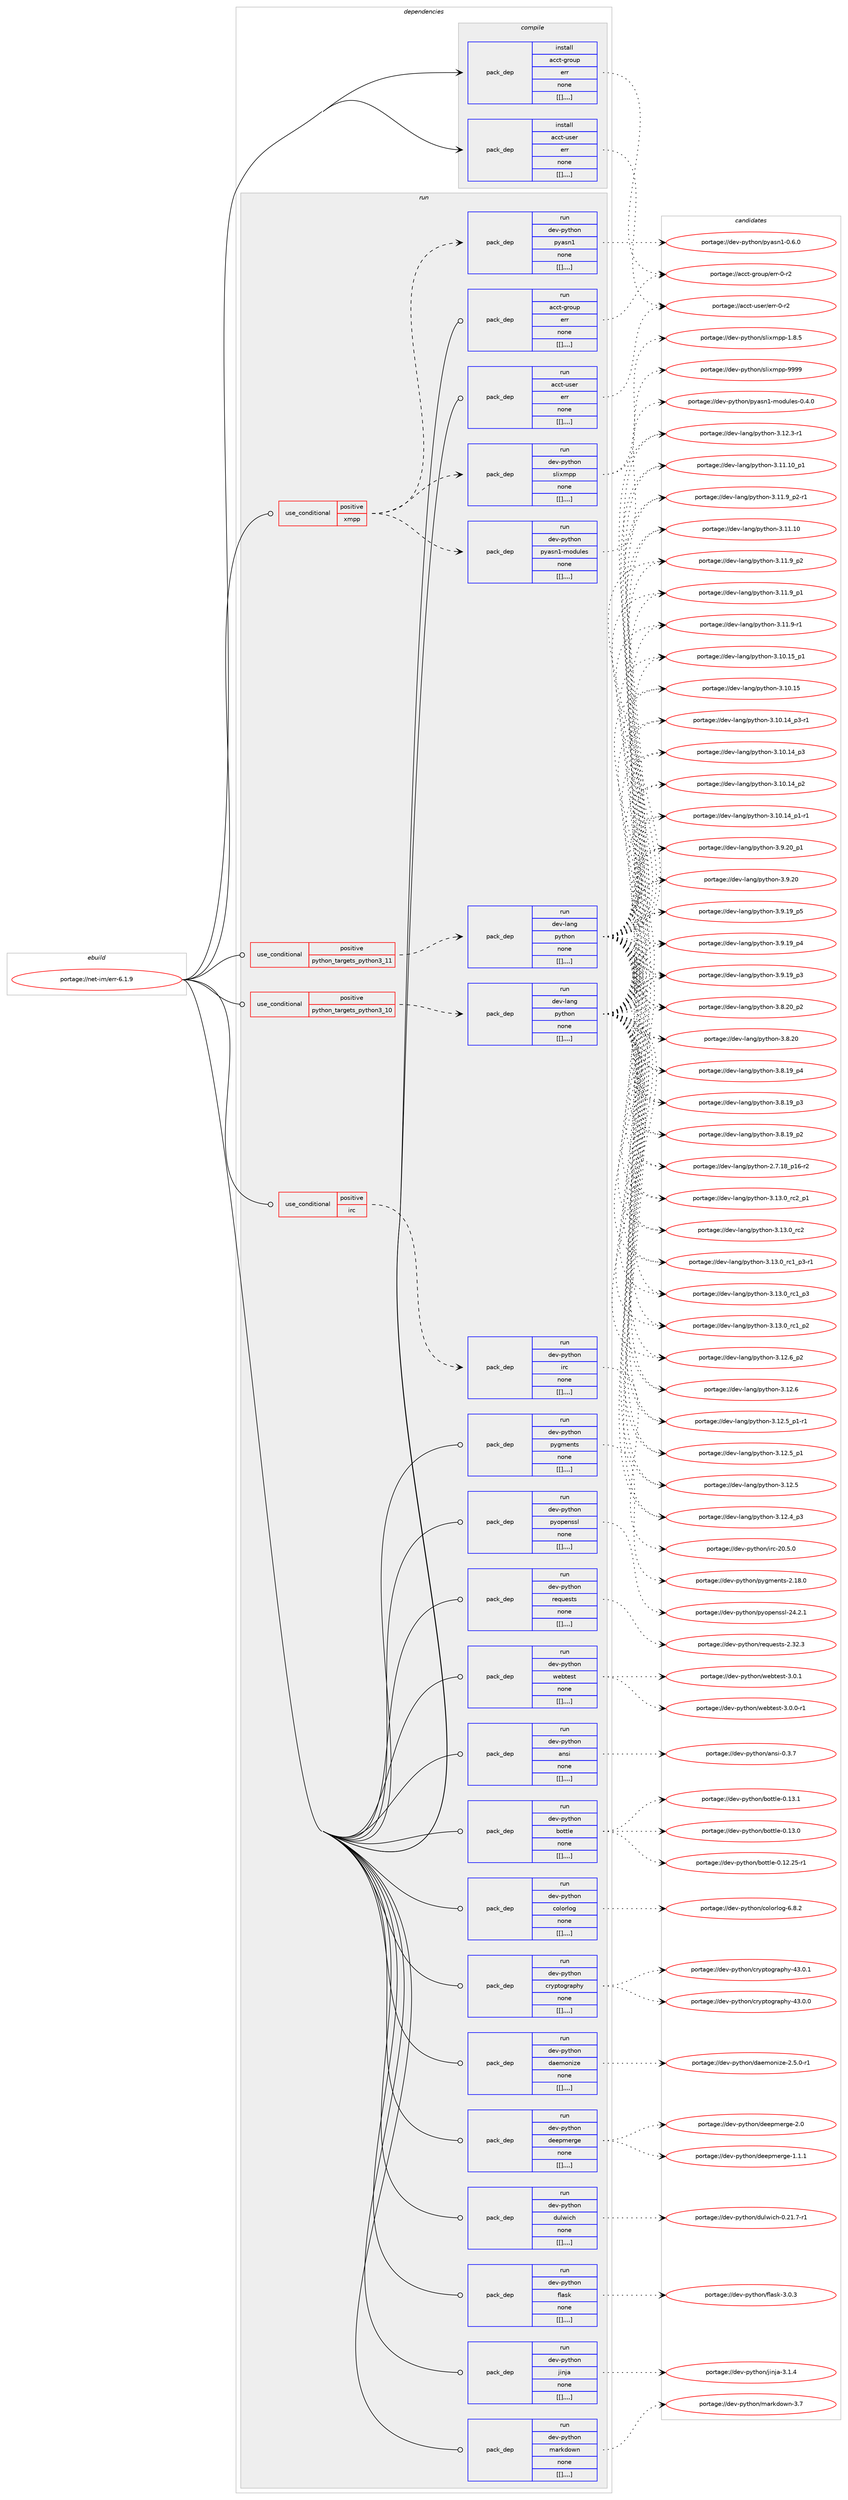 digraph prolog {

# *************
# Graph options
# *************

newrank=true;
concentrate=true;
compound=true;
graph [rankdir=LR,fontname=Helvetica,fontsize=10,ranksep=1.5];#, ranksep=2.5, nodesep=0.2];
edge  [arrowhead=vee];
node  [fontname=Helvetica,fontsize=10];

# **********
# The ebuild
# **********

subgraph cluster_leftcol {
color=gray;
label=<<i>ebuild</i>>;
id [label="portage://net-im/err-6.1.9", color=red, width=4, href="../net-im/err-6.1.9.svg"];
}

# ****************
# The dependencies
# ****************

subgraph cluster_midcol {
color=gray;
label=<<i>dependencies</i>>;
subgraph cluster_compile {
fillcolor="#eeeeee";
style=filled;
label=<<i>compile</i>>;
subgraph pack264727 {
dependency363068 [label=<<TABLE BORDER="0" CELLBORDER="1" CELLSPACING="0" CELLPADDING="4" WIDTH="220"><TR><TD ROWSPAN="6" CELLPADDING="30">pack_dep</TD></TR><TR><TD WIDTH="110">install</TD></TR><TR><TD>acct-group</TD></TR><TR><TD>err</TD></TR><TR><TD>none</TD></TR><TR><TD>[[],,,,]</TD></TR></TABLE>>, shape=none, color=blue];
}
id:e -> dependency363068:w [weight=20,style="solid",arrowhead="vee"];
subgraph pack264728 {
dependency363069 [label=<<TABLE BORDER="0" CELLBORDER="1" CELLSPACING="0" CELLPADDING="4" WIDTH="220"><TR><TD ROWSPAN="6" CELLPADDING="30">pack_dep</TD></TR><TR><TD WIDTH="110">install</TD></TR><TR><TD>acct-user</TD></TR><TR><TD>err</TD></TR><TR><TD>none</TD></TR><TR><TD>[[],,,,]</TD></TR></TABLE>>, shape=none, color=blue];
}
id:e -> dependency363069:w [weight=20,style="solid",arrowhead="vee"];
}
subgraph cluster_compileandrun {
fillcolor="#eeeeee";
style=filled;
label=<<i>compile and run</i>>;
}
subgraph cluster_run {
fillcolor="#eeeeee";
style=filled;
label=<<i>run</i>>;
subgraph cond95701 {
dependency363070 [label=<<TABLE BORDER="0" CELLBORDER="1" CELLSPACING="0" CELLPADDING="4"><TR><TD ROWSPAN="3" CELLPADDING="10">use_conditional</TD></TR><TR><TD>positive</TD></TR><TR><TD>irc</TD></TR></TABLE>>, shape=none, color=red];
subgraph pack264729 {
dependency363071 [label=<<TABLE BORDER="0" CELLBORDER="1" CELLSPACING="0" CELLPADDING="4" WIDTH="220"><TR><TD ROWSPAN="6" CELLPADDING="30">pack_dep</TD></TR><TR><TD WIDTH="110">run</TD></TR><TR><TD>dev-python</TD></TR><TR><TD>irc</TD></TR><TR><TD>none</TD></TR><TR><TD>[[],,,,]</TD></TR></TABLE>>, shape=none, color=blue];
}
dependency363070:e -> dependency363071:w [weight=20,style="dashed",arrowhead="vee"];
}
id:e -> dependency363070:w [weight=20,style="solid",arrowhead="odot"];
subgraph cond95702 {
dependency363072 [label=<<TABLE BORDER="0" CELLBORDER="1" CELLSPACING="0" CELLPADDING="4"><TR><TD ROWSPAN="3" CELLPADDING="10">use_conditional</TD></TR><TR><TD>positive</TD></TR><TR><TD>python_targets_python3_10</TD></TR></TABLE>>, shape=none, color=red];
subgraph pack264730 {
dependency363073 [label=<<TABLE BORDER="0" CELLBORDER="1" CELLSPACING="0" CELLPADDING="4" WIDTH="220"><TR><TD ROWSPAN="6" CELLPADDING="30">pack_dep</TD></TR><TR><TD WIDTH="110">run</TD></TR><TR><TD>dev-lang</TD></TR><TR><TD>python</TD></TR><TR><TD>none</TD></TR><TR><TD>[[],,,,]</TD></TR></TABLE>>, shape=none, color=blue];
}
dependency363072:e -> dependency363073:w [weight=20,style="dashed",arrowhead="vee"];
}
id:e -> dependency363072:w [weight=20,style="solid",arrowhead="odot"];
subgraph cond95703 {
dependency363074 [label=<<TABLE BORDER="0" CELLBORDER="1" CELLSPACING="0" CELLPADDING="4"><TR><TD ROWSPAN="3" CELLPADDING="10">use_conditional</TD></TR><TR><TD>positive</TD></TR><TR><TD>python_targets_python3_11</TD></TR></TABLE>>, shape=none, color=red];
subgraph pack264731 {
dependency363075 [label=<<TABLE BORDER="0" CELLBORDER="1" CELLSPACING="0" CELLPADDING="4" WIDTH="220"><TR><TD ROWSPAN="6" CELLPADDING="30">pack_dep</TD></TR><TR><TD WIDTH="110">run</TD></TR><TR><TD>dev-lang</TD></TR><TR><TD>python</TD></TR><TR><TD>none</TD></TR><TR><TD>[[],,,,]</TD></TR></TABLE>>, shape=none, color=blue];
}
dependency363074:e -> dependency363075:w [weight=20,style="dashed",arrowhead="vee"];
}
id:e -> dependency363074:w [weight=20,style="solid",arrowhead="odot"];
subgraph cond95704 {
dependency363076 [label=<<TABLE BORDER="0" CELLBORDER="1" CELLSPACING="0" CELLPADDING="4"><TR><TD ROWSPAN="3" CELLPADDING="10">use_conditional</TD></TR><TR><TD>positive</TD></TR><TR><TD>xmpp</TD></TR></TABLE>>, shape=none, color=red];
subgraph pack264732 {
dependency363077 [label=<<TABLE BORDER="0" CELLBORDER="1" CELLSPACING="0" CELLPADDING="4" WIDTH="220"><TR><TD ROWSPAN="6" CELLPADDING="30">pack_dep</TD></TR><TR><TD WIDTH="110">run</TD></TR><TR><TD>dev-python</TD></TR><TR><TD>pyasn1</TD></TR><TR><TD>none</TD></TR><TR><TD>[[],,,,]</TD></TR></TABLE>>, shape=none, color=blue];
}
dependency363076:e -> dependency363077:w [weight=20,style="dashed",arrowhead="vee"];
subgraph pack264733 {
dependency363078 [label=<<TABLE BORDER="0" CELLBORDER="1" CELLSPACING="0" CELLPADDING="4" WIDTH="220"><TR><TD ROWSPAN="6" CELLPADDING="30">pack_dep</TD></TR><TR><TD WIDTH="110">run</TD></TR><TR><TD>dev-python</TD></TR><TR><TD>pyasn1-modules</TD></TR><TR><TD>none</TD></TR><TR><TD>[[],,,,]</TD></TR></TABLE>>, shape=none, color=blue];
}
dependency363076:e -> dependency363078:w [weight=20,style="dashed",arrowhead="vee"];
subgraph pack264734 {
dependency363079 [label=<<TABLE BORDER="0" CELLBORDER="1" CELLSPACING="0" CELLPADDING="4" WIDTH="220"><TR><TD ROWSPAN="6" CELLPADDING="30">pack_dep</TD></TR><TR><TD WIDTH="110">run</TD></TR><TR><TD>dev-python</TD></TR><TR><TD>slixmpp</TD></TR><TR><TD>none</TD></TR><TR><TD>[[],,,,]</TD></TR></TABLE>>, shape=none, color=blue];
}
dependency363076:e -> dependency363079:w [weight=20,style="dashed",arrowhead="vee"];
}
id:e -> dependency363076:w [weight=20,style="solid",arrowhead="odot"];
subgraph pack264735 {
dependency363080 [label=<<TABLE BORDER="0" CELLBORDER="1" CELLSPACING="0" CELLPADDING="4" WIDTH="220"><TR><TD ROWSPAN="6" CELLPADDING="30">pack_dep</TD></TR><TR><TD WIDTH="110">run</TD></TR><TR><TD>acct-group</TD></TR><TR><TD>err</TD></TR><TR><TD>none</TD></TR><TR><TD>[[],,,,]</TD></TR></TABLE>>, shape=none, color=blue];
}
id:e -> dependency363080:w [weight=20,style="solid",arrowhead="odot"];
subgraph pack264736 {
dependency363081 [label=<<TABLE BORDER="0" CELLBORDER="1" CELLSPACING="0" CELLPADDING="4" WIDTH="220"><TR><TD ROWSPAN="6" CELLPADDING="30">pack_dep</TD></TR><TR><TD WIDTH="110">run</TD></TR><TR><TD>acct-user</TD></TR><TR><TD>err</TD></TR><TR><TD>none</TD></TR><TR><TD>[[],,,,]</TD></TR></TABLE>>, shape=none, color=blue];
}
id:e -> dependency363081:w [weight=20,style="solid",arrowhead="odot"];
subgraph pack264737 {
dependency363082 [label=<<TABLE BORDER="0" CELLBORDER="1" CELLSPACING="0" CELLPADDING="4" WIDTH="220"><TR><TD ROWSPAN="6" CELLPADDING="30">pack_dep</TD></TR><TR><TD WIDTH="110">run</TD></TR><TR><TD>dev-python</TD></TR><TR><TD>ansi</TD></TR><TR><TD>none</TD></TR><TR><TD>[[],,,,]</TD></TR></TABLE>>, shape=none, color=blue];
}
id:e -> dependency363082:w [weight=20,style="solid",arrowhead="odot"];
subgraph pack264738 {
dependency363083 [label=<<TABLE BORDER="0" CELLBORDER="1" CELLSPACING="0" CELLPADDING="4" WIDTH="220"><TR><TD ROWSPAN="6" CELLPADDING="30">pack_dep</TD></TR><TR><TD WIDTH="110">run</TD></TR><TR><TD>dev-python</TD></TR><TR><TD>bottle</TD></TR><TR><TD>none</TD></TR><TR><TD>[[],,,,]</TD></TR></TABLE>>, shape=none, color=blue];
}
id:e -> dependency363083:w [weight=20,style="solid",arrowhead="odot"];
subgraph pack264739 {
dependency363084 [label=<<TABLE BORDER="0" CELLBORDER="1" CELLSPACING="0" CELLPADDING="4" WIDTH="220"><TR><TD ROWSPAN="6" CELLPADDING="30">pack_dep</TD></TR><TR><TD WIDTH="110">run</TD></TR><TR><TD>dev-python</TD></TR><TR><TD>colorlog</TD></TR><TR><TD>none</TD></TR><TR><TD>[[],,,,]</TD></TR></TABLE>>, shape=none, color=blue];
}
id:e -> dependency363084:w [weight=20,style="solid",arrowhead="odot"];
subgraph pack264740 {
dependency363085 [label=<<TABLE BORDER="0" CELLBORDER="1" CELLSPACING="0" CELLPADDING="4" WIDTH="220"><TR><TD ROWSPAN="6" CELLPADDING="30">pack_dep</TD></TR><TR><TD WIDTH="110">run</TD></TR><TR><TD>dev-python</TD></TR><TR><TD>cryptography</TD></TR><TR><TD>none</TD></TR><TR><TD>[[],,,,]</TD></TR></TABLE>>, shape=none, color=blue];
}
id:e -> dependency363085:w [weight=20,style="solid",arrowhead="odot"];
subgraph pack264741 {
dependency363086 [label=<<TABLE BORDER="0" CELLBORDER="1" CELLSPACING="0" CELLPADDING="4" WIDTH="220"><TR><TD ROWSPAN="6" CELLPADDING="30">pack_dep</TD></TR><TR><TD WIDTH="110">run</TD></TR><TR><TD>dev-python</TD></TR><TR><TD>daemonize</TD></TR><TR><TD>none</TD></TR><TR><TD>[[],,,,]</TD></TR></TABLE>>, shape=none, color=blue];
}
id:e -> dependency363086:w [weight=20,style="solid",arrowhead="odot"];
subgraph pack264742 {
dependency363087 [label=<<TABLE BORDER="0" CELLBORDER="1" CELLSPACING="0" CELLPADDING="4" WIDTH="220"><TR><TD ROWSPAN="6" CELLPADDING="30">pack_dep</TD></TR><TR><TD WIDTH="110">run</TD></TR><TR><TD>dev-python</TD></TR><TR><TD>deepmerge</TD></TR><TR><TD>none</TD></TR><TR><TD>[[],,,,]</TD></TR></TABLE>>, shape=none, color=blue];
}
id:e -> dependency363087:w [weight=20,style="solid",arrowhead="odot"];
subgraph pack264743 {
dependency363088 [label=<<TABLE BORDER="0" CELLBORDER="1" CELLSPACING="0" CELLPADDING="4" WIDTH="220"><TR><TD ROWSPAN="6" CELLPADDING="30">pack_dep</TD></TR><TR><TD WIDTH="110">run</TD></TR><TR><TD>dev-python</TD></TR><TR><TD>dulwich</TD></TR><TR><TD>none</TD></TR><TR><TD>[[],,,,]</TD></TR></TABLE>>, shape=none, color=blue];
}
id:e -> dependency363088:w [weight=20,style="solid",arrowhead="odot"];
subgraph pack264744 {
dependency363089 [label=<<TABLE BORDER="0" CELLBORDER="1" CELLSPACING="0" CELLPADDING="4" WIDTH="220"><TR><TD ROWSPAN="6" CELLPADDING="30">pack_dep</TD></TR><TR><TD WIDTH="110">run</TD></TR><TR><TD>dev-python</TD></TR><TR><TD>flask</TD></TR><TR><TD>none</TD></TR><TR><TD>[[],,,,]</TD></TR></TABLE>>, shape=none, color=blue];
}
id:e -> dependency363089:w [weight=20,style="solid",arrowhead="odot"];
subgraph pack264745 {
dependency363090 [label=<<TABLE BORDER="0" CELLBORDER="1" CELLSPACING="0" CELLPADDING="4" WIDTH="220"><TR><TD ROWSPAN="6" CELLPADDING="30">pack_dep</TD></TR><TR><TD WIDTH="110">run</TD></TR><TR><TD>dev-python</TD></TR><TR><TD>jinja</TD></TR><TR><TD>none</TD></TR><TR><TD>[[],,,,]</TD></TR></TABLE>>, shape=none, color=blue];
}
id:e -> dependency363090:w [weight=20,style="solid",arrowhead="odot"];
subgraph pack264746 {
dependency363091 [label=<<TABLE BORDER="0" CELLBORDER="1" CELLSPACING="0" CELLPADDING="4" WIDTH="220"><TR><TD ROWSPAN="6" CELLPADDING="30">pack_dep</TD></TR><TR><TD WIDTH="110">run</TD></TR><TR><TD>dev-python</TD></TR><TR><TD>markdown</TD></TR><TR><TD>none</TD></TR><TR><TD>[[],,,,]</TD></TR></TABLE>>, shape=none, color=blue];
}
id:e -> dependency363091:w [weight=20,style="solid",arrowhead="odot"];
subgraph pack264747 {
dependency363092 [label=<<TABLE BORDER="0" CELLBORDER="1" CELLSPACING="0" CELLPADDING="4" WIDTH="220"><TR><TD ROWSPAN="6" CELLPADDING="30">pack_dep</TD></TR><TR><TD WIDTH="110">run</TD></TR><TR><TD>dev-python</TD></TR><TR><TD>pygments</TD></TR><TR><TD>none</TD></TR><TR><TD>[[],,,,]</TD></TR></TABLE>>, shape=none, color=blue];
}
id:e -> dependency363092:w [weight=20,style="solid",arrowhead="odot"];
subgraph pack264748 {
dependency363093 [label=<<TABLE BORDER="0" CELLBORDER="1" CELLSPACING="0" CELLPADDING="4" WIDTH="220"><TR><TD ROWSPAN="6" CELLPADDING="30">pack_dep</TD></TR><TR><TD WIDTH="110">run</TD></TR><TR><TD>dev-python</TD></TR><TR><TD>pyopenssl</TD></TR><TR><TD>none</TD></TR><TR><TD>[[],,,,]</TD></TR></TABLE>>, shape=none, color=blue];
}
id:e -> dependency363093:w [weight=20,style="solid",arrowhead="odot"];
subgraph pack264749 {
dependency363094 [label=<<TABLE BORDER="0" CELLBORDER="1" CELLSPACING="0" CELLPADDING="4" WIDTH="220"><TR><TD ROWSPAN="6" CELLPADDING="30">pack_dep</TD></TR><TR><TD WIDTH="110">run</TD></TR><TR><TD>dev-python</TD></TR><TR><TD>requests</TD></TR><TR><TD>none</TD></TR><TR><TD>[[],,,,]</TD></TR></TABLE>>, shape=none, color=blue];
}
id:e -> dependency363094:w [weight=20,style="solid",arrowhead="odot"];
subgraph pack264750 {
dependency363095 [label=<<TABLE BORDER="0" CELLBORDER="1" CELLSPACING="0" CELLPADDING="4" WIDTH="220"><TR><TD ROWSPAN="6" CELLPADDING="30">pack_dep</TD></TR><TR><TD WIDTH="110">run</TD></TR><TR><TD>dev-python</TD></TR><TR><TD>webtest</TD></TR><TR><TD>none</TD></TR><TR><TD>[[],,,,]</TD></TR></TABLE>>, shape=none, color=blue];
}
id:e -> dependency363095:w [weight=20,style="solid",arrowhead="odot"];
}
}

# **************
# The candidates
# **************

subgraph cluster_choices {
rank=same;
color=gray;
label=<<i>candidates</i>>;

subgraph choice264727 {
color=black;
nodesep=1;
choice979999116451031141111171124710111411445484511450 [label="portage://acct-group/err-0-r2", color=red, width=4,href="../acct-group/err-0-r2.svg"];
dependency363068:e -> choice979999116451031141111171124710111411445484511450:w [style=dotted,weight="100"];
}
subgraph choice264728 {
color=black;
nodesep=1;
choice979999116451171151011144710111411445484511450 [label="portage://acct-user/err-0-r2", color=red, width=4,href="../acct-user/err-0-r2.svg"];
dependency363069:e -> choice979999116451171151011144710111411445484511450:w [style=dotted,weight="100"];
}
subgraph choice264729 {
color=black;
nodesep=1;
choice10010111845112121116104111110471051149945504846534648 [label="portage://dev-python/irc-20.5.0", color=red, width=4,href="../dev-python/irc-20.5.0.svg"];
dependency363071:e -> choice10010111845112121116104111110471051149945504846534648:w [style=dotted,weight="100"];
}
subgraph choice264730 {
color=black;
nodesep=1;
choice100101118451089711010347112121116104111110455146495146489511499509511249 [label="portage://dev-lang/python-3.13.0_rc2_p1", color=red, width=4,href="../dev-lang/python-3.13.0_rc2_p1.svg"];
choice10010111845108971101034711212111610411111045514649514648951149950 [label="portage://dev-lang/python-3.13.0_rc2", color=red, width=4,href="../dev-lang/python-3.13.0_rc2.svg"];
choice1001011184510897110103471121211161041111104551464951464895114994995112514511449 [label="portage://dev-lang/python-3.13.0_rc1_p3-r1", color=red, width=4,href="../dev-lang/python-3.13.0_rc1_p3-r1.svg"];
choice100101118451089711010347112121116104111110455146495146489511499499511251 [label="portage://dev-lang/python-3.13.0_rc1_p3", color=red, width=4,href="../dev-lang/python-3.13.0_rc1_p3.svg"];
choice100101118451089711010347112121116104111110455146495146489511499499511250 [label="portage://dev-lang/python-3.13.0_rc1_p2", color=red, width=4,href="../dev-lang/python-3.13.0_rc1_p2.svg"];
choice100101118451089711010347112121116104111110455146495046549511250 [label="portage://dev-lang/python-3.12.6_p2", color=red, width=4,href="../dev-lang/python-3.12.6_p2.svg"];
choice10010111845108971101034711212111610411111045514649504654 [label="portage://dev-lang/python-3.12.6", color=red, width=4,href="../dev-lang/python-3.12.6.svg"];
choice1001011184510897110103471121211161041111104551464950465395112494511449 [label="portage://dev-lang/python-3.12.5_p1-r1", color=red, width=4,href="../dev-lang/python-3.12.5_p1-r1.svg"];
choice100101118451089711010347112121116104111110455146495046539511249 [label="portage://dev-lang/python-3.12.5_p1", color=red, width=4,href="../dev-lang/python-3.12.5_p1.svg"];
choice10010111845108971101034711212111610411111045514649504653 [label="portage://dev-lang/python-3.12.5", color=red, width=4,href="../dev-lang/python-3.12.5.svg"];
choice100101118451089711010347112121116104111110455146495046529511251 [label="portage://dev-lang/python-3.12.4_p3", color=red, width=4,href="../dev-lang/python-3.12.4_p3.svg"];
choice100101118451089711010347112121116104111110455146495046514511449 [label="portage://dev-lang/python-3.12.3-r1", color=red, width=4,href="../dev-lang/python-3.12.3-r1.svg"];
choice10010111845108971101034711212111610411111045514649494649489511249 [label="portage://dev-lang/python-3.11.10_p1", color=red, width=4,href="../dev-lang/python-3.11.10_p1.svg"];
choice1001011184510897110103471121211161041111104551464949464948 [label="portage://dev-lang/python-3.11.10", color=red, width=4,href="../dev-lang/python-3.11.10.svg"];
choice1001011184510897110103471121211161041111104551464949465795112504511449 [label="portage://dev-lang/python-3.11.9_p2-r1", color=red, width=4,href="../dev-lang/python-3.11.9_p2-r1.svg"];
choice100101118451089711010347112121116104111110455146494946579511250 [label="portage://dev-lang/python-3.11.9_p2", color=red, width=4,href="../dev-lang/python-3.11.9_p2.svg"];
choice100101118451089711010347112121116104111110455146494946579511249 [label="portage://dev-lang/python-3.11.9_p1", color=red, width=4,href="../dev-lang/python-3.11.9_p1.svg"];
choice100101118451089711010347112121116104111110455146494946574511449 [label="portage://dev-lang/python-3.11.9-r1", color=red, width=4,href="../dev-lang/python-3.11.9-r1.svg"];
choice10010111845108971101034711212111610411111045514649484649539511249 [label="portage://dev-lang/python-3.10.15_p1", color=red, width=4,href="../dev-lang/python-3.10.15_p1.svg"];
choice1001011184510897110103471121211161041111104551464948464953 [label="portage://dev-lang/python-3.10.15", color=red, width=4,href="../dev-lang/python-3.10.15.svg"];
choice100101118451089711010347112121116104111110455146494846495295112514511449 [label="portage://dev-lang/python-3.10.14_p3-r1", color=red, width=4,href="../dev-lang/python-3.10.14_p3-r1.svg"];
choice10010111845108971101034711212111610411111045514649484649529511251 [label="portage://dev-lang/python-3.10.14_p3", color=red, width=4,href="../dev-lang/python-3.10.14_p3.svg"];
choice10010111845108971101034711212111610411111045514649484649529511250 [label="portage://dev-lang/python-3.10.14_p2", color=red, width=4,href="../dev-lang/python-3.10.14_p2.svg"];
choice100101118451089711010347112121116104111110455146494846495295112494511449 [label="portage://dev-lang/python-3.10.14_p1-r1", color=red, width=4,href="../dev-lang/python-3.10.14_p1-r1.svg"];
choice100101118451089711010347112121116104111110455146574650489511249 [label="portage://dev-lang/python-3.9.20_p1", color=red, width=4,href="../dev-lang/python-3.9.20_p1.svg"];
choice10010111845108971101034711212111610411111045514657465048 [label="portage://dev-lang/python-3.9.20", color=red, width=4,href="../dev-lang/python-3.9.20.svg"];
choice100101118451089711010347112121116104111110455146574649579511253 [label="portage://dev-lang/python-3.9.19_p5", color=red, width=4,href="../dev-lang/python-3.9.19_p5.svg"];
choice100101118451089711010347112121116104111110455146574649579511252 [label="portage://dev-lang/python-3.9.19_p4", color=red, width=4,href="../dev-lang/python-3.9.19_p4.svg"];
choice100101118451089711010347112121116104111110455146574649579511251 [label="portage://dev-lang/python-3.9.19_p3", color=red, width=4,href="../dev-lang/python-3.9.19_p3.svg"];
choice100101118451089711010347112121116104111110455146564650489511250 [label="portage://dev-lang/python-3.8.20_p2", color=red, width=4,href="../dev-lang/python-3.8.20_p2.svg"];
choice10010111845108971101034711212111610411111045514656465048 [label="portage://dev-lang/python-3.8.20", color=red, width=4,href="../dev-lang/python-3.8.20.svg"];
choice100101118451089711010347112121116104111110455146564649579511252 [label="portage://dev-lang/python-3.8.19_p4", color=red, width=4,href="../dev-lang/python-3.8.19_p4.svg"];
choice100101118451089711010347112121116104111110455146564649579511251 [label="portage://dev-lang/python-3.8.19_p3", color=red, width=4,href="../dev-lang/python-3.8.19_p3.svg"];
choice100101118451089711010347112121116104111110455146564649579511250 [label="portage://dev-lang/python-3.8.19_p2", color=red, width=4,href="../dev-lang/python-3.8.19_p2.svg"];
choice100101118451089711010347112121116104111110455046554649569511249544511450 [label="portage://dev-lang/python-2.7.18_p16-r2", color=red, width=4,href="../dev-lang/python-2.7.18_p16-r2.svg"];
dependency363073:e -> choice100101118451089711010347112121116104111110455146495146489511499509511249:w [style=dotted,weight="100"];
dependency363073:e -> choice10010111845108971101034711212111610411111045514649514648951149950:w [style=dotted,weight="100"];
dependency363073:e -> choice1001011184510897110103471121211161041111104551464951464895114994995112514511449:w [style=dotted,weight="100"];
dependency363073:e -> choice100101118451089711010347112121116104111110455146495146489511499499511251:w [style=dotted,weight="100"];
dependency363073:e -> choice100101118451089711010347112121116104111110455146495146489511499499511250:w [style=dotted,weight="100"];
dependency363073:e -> choice100101118451089711010347112121116104111110455146495046549511250:w [style=dotted,weight="100"];
dependency363073:e -> choice10010111845108971101034711212111610411111045514649504654:w [style=dotted,weight="100"];
dependency363073:e -> choice1001011184510897110103471121211161041111104551464950465395112494511449:w [style=dotted,weight="100"];
dependency363073:e -> choice100101118451089711010347112121116104111110455146495046539511249:w [style=dotted,weight="100"];
dependency363073:e -> choice10010111845108971101034711212111610411111045514649504653:w [style=dotted,weight="100"];
dependency363073:e -> choice100101118451089711010347112121116104111110455146495046529511251:w [style=dotted,weight="100"];
dependency363073:e -> choice100101118451089711010347112121116104111110455146495046514511449:w [style=dotted,weight="100"];
dependency363073:e -> choice10010111845108971101034711212111610411111045514649494649489511249:w [style=dotted,weight="100"];
dependency363073:e -> choice1001011184510897110103471121211161041111104551464949464948:w [style=dotted,weight="100"];
dependency363073:e -> choice1001011184510897110103471121211161041111104551464949465795112504511449:w [style=dotted,weight="100"];
dependency363073:e -> choice100101118451089711010347112121116104111110455146494946579511250:w [style=dotted,weight="100"];
dependency363073:e -> choice100101118451089711010347112121116104111110455146494946579511249:w [style=dotted,weight="100"];
dependency363073:e -> choice100101118451089711010347112121116104111110455146494946574511449:w [style=dotted,weight="100"];
dependency363073:e -> choice10010111845108971101034711212111610411111045514649484649539511249:w [style=dotted,weight="100"];
dependency363073:e -> choice1001011184510897110103471121211161041111104551464948464953:w [style=dotted,weight="100"];
dependency363073:e -> choice100101118451089711010347112121116104111110455146494846495295112514511449:w [style=dotted,weight="100"];
dependency363073:e -> choice10010111845108971101034711212111610411111045514649484649529511251:w [style=dotted,weight="100"];
dependency363073:e -> choice10010111845108971101034711212111610411111045514649484649529511250:w [style=dotted,weight="100"];
dependency363073:e -> choice100101118451089711010347112121116104111110455146494846495295112494511449:w [style=dotted,weight="100"];
dependency363073:e -> choice100101118451089711010347112121116104111110455146574650489511249:w [style=dotted,weight="100"];
dependency363073:e -> choice10010111845108971101034711212111610411111045514657465048:w [style=dotted,weight="100"];
dependency363073:e -> choice100101118451089711010347112121116104111110455146574649579511253:w [style=dotted,weight="100"];
dependency363073:e -> choice100101118451089711010347112121116104111110455146574649579511252:w [style=dotted,weight="100"];
dependency363073:e -> choice100101118451089711010347112121116104111110455146574649579511251:w [style=dotted,weight="100"];
dependency363073:e -> choice100101118451089711010347112121116104111110455146564650489511250:w [style=dotted,weight="100"];
dependency363073:e -> choice10010111845108971101034711212111610411111045514656465048:w [style=dotted,weight="100"];
dependency363073:e -> choice100101118451089711010347112121116104111110455146564649579511252:w [style=dotted,weight="100"];
dependency363073:e -> choice100101118451089711010347112121116104111110455146564649579511251:w [style=dotted,weight="100"];
dependency363073:e -> choice100101118451089711010347112121116104111110455146564649579511250:w [style=dotted,weight="100"];
dependency363073:e -> choice100101118451089711010347112121116104111110455046554649569511249544511450:w [style=dotted,weight="100"];
}
subgraph choice264731 {
color=black;
nodesep=1;
choice100101118451089711010347112121116104111110455146495146489511499509511249 [label="portage://dev-lang/python-3.13.0_rc2_p1", color=red, width=4,href="../dev-lang/python-3.13.0_rc2_p1.svg"];
choice10010111845108971101034711212111610411111045514649514648951149950 [label="portage://dev-lang/python-3.13.0_rc2", color=red, width=4,href="../dev-lang/python-3.13.0_rc2.svg"];
choice1001011184510897110103471121211161041111104551464951464895114994995112514511449 [label="portage://dev-lang/python-3.13.0_rc1_p3-r1", color=red, width=4,href="../dev-lang/python-3.13.0_rc1_p3-r1.svg"];
choice100101118451089711010347112121116104111110455146495146489511499499511251 [label="portage://dev-lang/python-3.13.0_rc1_p3", color=red, width=4,href="../dev-lang/python-3.13.0_rc1_p3.svg"];
choice100101118451089711010347112121116104111110455146495146489511499499511250 [label="portage://dev-lang/python-3.13.0_rc1_p2", color=red, width=4,href="../dev-lang/python-3.13.0_rc1_p2.svg"];
choice100101118451089711010347112121116104111110455146495046549511250 [label="portage://dev-lang/python-3.12.6_p2", color=red, width=4,href="../dev-lang/python-3.12.6_p2.svg"];
choice10010111845108971101034711212111610411111045514649504654 [label="portage://dev-lang/python-3.12.6", color=red, width=4,href="../dev-lang/python-3.12.6.svg"];
choice1001011184510897110103471121211161041111104551464950465395112494511449 [label="portage://dev-lang/python-3.12.5_p1-r1", color=red, width=4,href="../dev-lang/python-3.12.5_p1-r1.svg"];
choice100101118451089711010347112121116104111110455146495046539511249 [label="portage://dev-lang/python-3.12.5_p1", color=red, width=4,href="../dev-lang/python-3.12.5_p1.svg"];
choice10010111845108971101034711212111610411111045514649504653 [label="portage://dev-lang/python-3.12.5", color=red, width=4,href="../dev-lang/python-3.12.5.svg"];
choice100101118451089711010347112121116104111110455146495046529511251 [label="portage://dev-lang/python-3.12.4_p3", color=red, width=4,href="../dev-lang/python-3.12.4_p3.svg"];
choice100101118451089711010347112121116104111110455146495046514511449 [label="portage://dev-lang/python-3.12.3-r1", color=red, width=4,href="../dev-lang/python-3.12.3-r1.svg"];
choice10010111845108971101034711212111610411111045514649494649489511249 [label="portage://dev-lang/python-3.11.10_p1", color=red, width=4,href="../dev-lang/python-3.11.10_p1.svg"];
choice1001011184510897110103471121211161041111104551464949464948 [label="portage://dev-lang/python-3.11.10", color=red, width=4,href="../dev-lang/python-3.11.10.svg"];
choice1001011184510897110103471121211161041111104551464949465795112504511449 [label="portage://dev-lang/python-3.11.9_p2-r1", color=red, width=4,href="../dev-lang/python-3.11.9_p2-r1.svg"];
choice100101118451089711010347112121116104111110455146494946579511250 [label="portage://dev-lang/python-3.11.9_p2", color=red, width=4,href="../dev-lang/python-3.11.9_p2.svg"];
choice100101118451089711010347112121116104111110455146494946579511249 [label="portage://dev-lang/python-3.11.9_p1", color=red, width=4,href="../dev-lang/python-3.11.9_p1.svg"];
choice100101118451089711010347112121116104111110455146494946574511449 [label="portage://dev-lang/python-3.11.9-r1", color=red, width=4,href="../dev-lang/python-3.11.9-r1.svg"];
choice10010111845108971101034711212111610411111045514649484649539511249 [label="portage://dev-lang/python-3.10.15_p1", color=red, width=4,href="../dev-lang/python-3.10.15_p1.svg"];
choice1001011184510897110103471121211161041111104551464948464953 [label="portage://dev-lang/python-3.10.15", color=red, width=4,href="../dev-lang/python-3.10.15.svg"];
choice100101118451089711010347112121116104111110455146494846495295112514511449 [label="portage://dev-lang/python-3.10.14_p3-r1", color=red, width=4,href="../dev-lang/python-3.10.14_p3-r1.svg"];
choice10010111845108971101034711212111610411111045514649484649529511251 [label="portage://dev-lang/python-3.10.14_p3", color=red, width=4,href="../dev-lang/python-3.10.14_p3.svg"];
choice10010111845108971101034711212111610411111045514649484649529511250 [label="portage://dev-lang/python-3.10.14_p2", color=red, width=4,href="../dev-lang/python-3.10.14_p2.svg"];
choice100101118451089711010347112121116104111110455146494846495295112494511449 [label="portage://dev-lang/python-3.10.14_p1-r1", color=red, width=4,href="../dev-lang/python-3.10.14_p1-r1.svg"];
choice100101118451089711010347112121116104111110455146574650489511249 [label="portage://dev-lang/python-3.9.20_p1", color=red, width=4,href="../dev-lang/python-3.9.20_p1.svg"];
choice10010111845108971101034711212111610411111045514657465048 [label="portage://dev-lang/python-3.9.20", color=red, width=4,href="../dev-lang/python-3.9.20.svg"];
choice100101118451089711010347112121116104111110455146574649579511253 [label="portage://dev-lang/python-3.9.19_p5", color=red, width=4,href="../dev-lang/python-3.9.19_p5.svg"];
choice100101118451089711010347112121116104111110455146574649579511252 [label="portage://dev-lang/python-3.9.19_p4", color=red, width=4,href="../dev-lang/python-3.9.19_p4.svg"];
choice100101118451089711010347112121116104111110455146574649579511251 [label="portage://dev-lang/python-3.9.19_p3", color=red, width=4,href="../dev-lang/python-3.9.19_p3.svg"];
choice100101118451089711010347112121116104111110455146564650489511250 [label="portage://dev-lang/python-3.8.20_p2", color=red, width=4,href="../dev-lang/python-3.8.20_p2.svg"];
choice10010111845108971101034711212111610411111045514656465048 [label="portage://dev-lang/python-3.8.20", color=red, width=4,href="../dev-lang/python-3.8.20.svg"];
choice100101118451089711010347112121116104111110455146564649579511252 [label="portage://dev-lang/python-3.8.19_p4", color=red, width=4,href="../dev-lang/python-3.8.19_p4.svg"];
choice100101118451089711010347112121116104111110455146564649579511251 [label="portage://dev-lang/python-3.8.19_p3", color=red, width=4,href="../dev-lang/python-3.8.19_p3.svg"];
choice100101118451089711010347112121116104111110455146564649579511250 [label="portage://dev-lang/python-3.8.19_p2", color=red, width=4,href="../dev-lang/python-3.8.19_p2.svg"];
choice100101118451089711010347112121116104111110455046554649569511249544511450 [label="portage://dev-lang/python-2.7.18_p16-r2", color=red, width=4,href="../dev-lang/python-2.7.18_p16-r2.svg"];
dependency363075:e -> choice100101118451089711010347112121116104111110455146495146489511499509511249:w [style=dotted,weight="100"];
dependency363075:e -> choice10010111845108971101034711212111610411111045514649514648951149950:w [style=dotted,weight="100"];
dependency363075:e -> choice1001011184510897110103471121211161041111104551464951464895114994995112514511449:w [style=dotted,weight="100"];
dependency363075:e -> choice100101118451089711010347112121116104111110455146495146489511499499511251:w [style=dotted,weight="100"];
dependency363075:e -> choice100101118451089711010347112121116104111110455146495146489511499499511250:w [style=dotted,weight="100"];
dependency363075:e -> choice100101118451089711010347112121116104111110455146495046549511250:w [style=dotted,weight="100"];
dependency363075:e -> choice10010111845108971101034711212111610411111045514649504654:w [style=dotted,weight="100"];
dependency363075:e -> choice1001011184510897110103471121211161041111104551464950465395112494511449:w [style=dotted,weight="100"];
dependency363075:e -> choice100101118451089711010347112121116104111110455146495046539511249:w [style=dotted,weight="100"];
dependency363075:e -> choice10010111845108971101034711212111610411111045514649504653:w [style=dotted,weight="100"];
dependency363075:e -> choice100101118451089711010347112121116104111110455146495046529511251:w [style=dotted,weight="100"];
dependency363075:e -> choice100101118451089711010347112121116104111110455146495046514511449:w [style=dotted,weight="100"];
dependency363075:e -> choice10010111845108971101034711212111610411111045514649494649489511249:w [style=dotted,weight="100"];
dependency363075:e -> choice1001011184510897110103471121211161041111104551464949464948:w [style=dotted,weight="100"];
dependency363075:e -> choice1001011184510897110103471121211161041111104551464949465795112504511449:w [style=dotted,weight="100"];
dependency363075:e -> choice100101118451089711010347112121116104111110455146494946579511250:w [style=dotted,weight="100"];
dependency363075:e -> choice100101118451089711010347112121116104111110455146494946579511249:w [style=dotted,weight="100"];
dependency363075:e -> choice100101118451089711010347112121116104111110455146494946574511449:w [style=dotted,weight="100"];
dependency363075:e -> choice10010111845108971101034711212111610411111045514649484649539511249:w [style=dotted,weight="100"];
dependency363075:e -> choice1001011184510897110103471121211161041111104551464948464953:w [style=dotted,weight="100"];
dependency363075:e -> choice100101118451089711010347112121116104111110455146494846495295112514511449:w [style=dotted,weight="100"];
dependency363075:e -> choice10010111845108971101034711212111610411111045514649484649529511251:w [style=dotted,weight="100"];
dependency363075:e -> choice10010111845108971101034711212111610411111045514649484649529511250:w [style=dotted,weight="100"];
dependency363075:e -> choice100101118451089711010347112121116104111110455146494846495295112494511449:w [style=dotted,weight="100"];
dependency363075:e -> choice100101118451089711010347112121116104111110455146574650489511249:w [style=dotted,weight="100"];
dependency363075:e -> choice10010111845108971101034711212111610411111045514657465048:w [style=dotted,weight="100"];
dependency363075:e -> choice100101118451089711010347112121116104111110455146574649579511253:w [style=dotted,weight="100"];
dependency363075:e -> choice100101118451089711010347112121116104111110455146574649579511252:w [style=dotted,weight="100"];
dependency363075:e -> choice100101118451089711010347112121116104111110455146574649579511251:w [style=dotted,weight="100"];
dependency363075:e -> choice100101118451089711010347112121116104111110455146564650489511250:w [style=dotted,weight="100"];
dependency363075:e -> choice10010111845108971101034711212111610411111045514656465048:w [style=dotted,weight="100"];
dependency363075:e -> choice100101118451089711010347112121116104111110455146564649579511252:w [style=dotted,weight="100"];
dependency363075:e -> choice100101118451089711010347112121116104111110455146564649579511251:w [style=dotted,weight="100"];
dependency363075:e -> choice100101118451089711010347112121116104111110455146564649579511250:w [style=dotted,weight="100"];
dependency363075:e -> choice100101118451089711010347112121116104111110455046554649569511249544511450:w [style=dotted,weight="100"];
}
subgraph choice264732 {
color=black;
nodesep=1;
choice10010111845112121116104111110471121219711511049454846544648 [label="portage://dev-python/pyasn1-0.6.0", color=red, width=4,href="../dev-python/pyasn1-0.6.0.svg"];
dependency363077:e -> choice10010111845112121116104111110471121219711511049454846544648:w [style=dotted,weight="100"];
}
subgraph choice264733 {
color=black;
nodesep=1;
choice1001011184511212111610411111047112121971151104945109111100117108101115454846524648 [label="portage://dev-python/pyasn1-modules-0.4.0", color=red, width=4,href="../dev-python/pyasn1-modules-0.4.0.svg"];
dependency363078:e -> choice1001011184511212111610411111047112121971151104945109111100117108101115454846524648:w [style=dotted,weight="100"];
}
subgraph choice264734 {
color=black;
nodesep=1;
choice10010111845112121116104111110471151081051201091121124557575757 [label="portage://dev-python/slixmpp-9999", color=red, width=4,href="../dev-python/slixmpp-9999.svg"];
choice1001011184511212111610411111047115108105120109112112454946564653 [label="portage://dev-python/slixmpp-1.8.5", color=red, width=4,href="../dev-python/slixmpp-1.8.5.svg"];
dependency363079:e -> choice10010111845112121116104111110471151081051201091121124557575757:w [style=dotted,weight="100"];
dependency363079:e -> choice1001011184511212111610411111047115108105120109112112454946564653:w [style=dotted,weight="100"];
}
subgraph choice264735 {
color=black;
nodesep=1;
choice979999116451031141111171124710111411445484511450 [label="portage://acct-group/err-0-r2", color=red, width=4,href="../acct-group/err-0-r2.svg"];
dependency363080:e -> choice979999116451031141111171124710111411445484511450:w [style=dotted,weight="100"];
}
subgraph choice264736 {
color=black;
nodesep=1;
choice979999116451171151011144710111411445484511450 [label="portage://acct-user/err-0-r2", color=red, width=4,href="../acct-user/err-0-r2.svg"];
dependency363081:e -> choice979999116451171151011144710111411445484511450:w [style=dotted,weight="100"];
}
subgraph choice264737 {
color=black;
nodesep=1;
choice100101118451121211161041111104797110115105454846514655 [label="portage://dev-python/ansi-0.3.7", color=red, width=4,href="../dev-python/ansi-0.3.7.svg"];
dependency363082:e -> choice100101118451121211161041111104797110115105454846514655:w [style=dotted,weight="100"];
}
subgraph choice264738 {
color=black;
nodesep=1;
choice10010111845112121116104111110479811111611610810145484649514649 [label="portage://dev-python/bottle-0.13.1", color=red, width=4,href="../dev-python/bottle-0.13.1.svg"];
choice10010111845112121116104111110479811111611610810145484649514648 [label="portage://dev-python/bottle-0.13.0", color=red, width=4,href="../dev-python/bottle-0.13.0.svg"];
choice10010111845112121116104111110479811111611610810145484649504650534511449 [label="portage://dev-python/bottle-0.12.25-r1", color=red, width=4,href="../dev-python/bottle-0.12.25-r1.svg"];
dependency363083:e -> choice10010111845112121116104111110479811111611610810145484649514649:w [style=dotted,weight="100"];
dependency363083:e -> choice10010111845112121116104111110479811111611610810145484649514648:w [style=dotted,weight="100"];
dependency363083:e -> choice10010111845112121116104111110479811111611610810145484649504650534511449:w [style=dotted,weight="100"];
}
subgraph choice264739 {
color=black;
nodesep=1;
choice100101118451121211161041111104799111108111114108111103455446564650 [label="portage://dev-python/colorlog-6.8.2", color=red, width=4,href="../dev-python/colorlog-6.8.2.svg"];
dependency363084:e -> choice100101118451121211161041111104799111108111114108111103455446564650:w [style=dotted,weight="100"];
}
subgraph choice264740 {
color=black;
nodesep=1;
choice1001011184511212111610411111047991141211121161111031149711210412145525146484649 [label="portage://dev-python/cryptography-43.0.1", color=red, width=4,href="../dev-python/cryptography-43.0.1.svg"];
choice1001011184511212111610411111047991141211121161111031149711210412145525146484648 [label="portage://dev-python/cryptography-43.0.0", color=red, width=4,href="../dev-python/cryptography-43.0.0.svg"];
dependency363085:e -> choice1001011184511212111610411111047991141211121161111031149711210412145525146484649:w [style=dotted,weight="100"];
dependency363085:e -> choice1001011184511212111610411111047991141211121161111031149711210412145525146484648:w [style=dotted,weight="100"];
}
subgraph choice264741 {
color=black;
nodesep=1;
choice1001011184511212111610411111047100971011091111101051221014550465346484511449 [label="portage://dev-python/daemonize-2.5.0-r1", color=red, width=4,href="../dev-python/daemonize-2.5.0-r1.svg"];
dependency363086:e -> choice1001011184511212111610411111047100971011091111101051221014550465346484511449:w [style=dotted,weight="100"];
}
subgraph choice264742 {
color=black;
nodesep=1;
choice100101118451121211161041111104710010110111210910111410310145504648 [label="portage://dev-python/deepmerge-2.0", color=red, width=4,href="../dev-python/deepmerge-2.0.svg"];
choice1001011184511212111610411111047100101101112109101114103101454946494649 [label="portage://dev-python/deepmerge-1.1.1", color=red, width=4,href="../dev-python/deepmerge-1.1.1.svg"];
dependency363087:e -> choice100101118451121211161041111104710010110111210910111410310145504648:w [style=dotted,weight="100"];
dependency363087:e -> choice1001011184511212111610411111047100101101112109101114103101454946494649:w [style=dotted,weight="100"];
}
subgraph choice264743 {
color=black;
nodesep=1;
choice100101118451121211161041111104710011710811910599104454846504946554511449 [label="portage://dev-python/dulwich-0.21.7-r1", color=red, width=4,href="../dev-python/dulwich-0.21.7-r1.svg"];
dependency363088:e -> choice100101118451121211161041111104710011710811910599104454846504946554511449:w [style=dotted,weight="100"];
}
subgraph choice264744 {
color=black;
nodesep=1;
choice100101118451121211161041111104710210897115107455146484651 [label="portage://dev-python/flask-3.0.3", color=red, width=4,href="../dev-python/flask-3.0.3.svg"];
dependency363089:e -> choice100101118451121211161041111104710210897115107455146484651:w [style=dotted,weight="100"];
}
subgraph choice264745 {
color=black;
nodesep=1;
choice100101118451121211161041111104710610511010697455146494652 [label="portage://dev-python/jinja-3.1.4", color=red, width=4,href="../dev-python/jinja-3.1.4.svg"];
dependency363090:e -> choice100101118451121211161041111104710610511010697455146494652:w [style=dotted,weight="100"];
}
subgraph choice264746 {
color=black;
nodesep=1;
choice10010111845112121116104111110471099711410710011111911045514655 [label="portage://dev-python/markdown-3.7", color=red, width=4,href="../dev-python/markdown-3.7.svg"];
dependency363091:e -> choice10010111845112121116104111110471099711410710011111911045514655:w [style=dotted,weight="100"];
}
subgraph choice264747 {
color=black;
nodesep=1;
choice100101118451121211161041111104711212110310910111011611545504649564648 [label="portage://dev-python/pygments-2.18.0", color=red, width=4,href="../dev-python/pygments-2.18.0.svg"];
dependency363092:e -> choice100101118451121211161041111104711212110310910111011611545504649564648:w [style=dotted,weight="100"];
}
subgraph choice264748 {
color=black;
nodesep=1;
choice100101118451121211161041111104711212111111210111011511510845505246504649 [label="portage://dev-python/pyopenssl-24.2.1", color=red, width=4,href="../dev-python/pyopenssl-24.2.1.svg"];
dependency363093:e -> choice100101118451121211161041111104711212111111210111011511510845505246504649:w [style=dotted,weight="100"];
}
subgraph choice264749 {
color=black;
nodesep=1;
choice100101118451121211161041111104711410111311710111511611545504651504651 [label="portage://dev-python/requests-2.32.3", color=red, width=4,href="../dev-python/requests-2.32.3.svg"];
dependency363094:e -> choice100101118451121211161041111104711410111311710111511611545504651504651:w [style=dotted,weight="100"];
}
subgraph choice264750 {
color=black;
nodesep=1;
choice100101118451121211161041111104711910198116101115116455146484649 [label="portage://dev-python/webtest-3.0.1", color=red, width=4,href="../dev-python/webtest-3.0.1.svg"];
choice1001011184511212111610411111047119101981161011151164551464846484511449 [label="portage://dev-python/webtest-3.0.0-r1", color=red, width=4,href="../dev-python/webtest-3.0.0-r1.svg"];
dependency363095:e -> choice100101118451121211161041111104711910198116101115116455146484649:w [style=dotted,weight="100"];
dependency363095:e -> choice1001011184511212111610411111047119101981161011151164551464846484511449:w [style=dotted,weight="100"];
}
}

}

